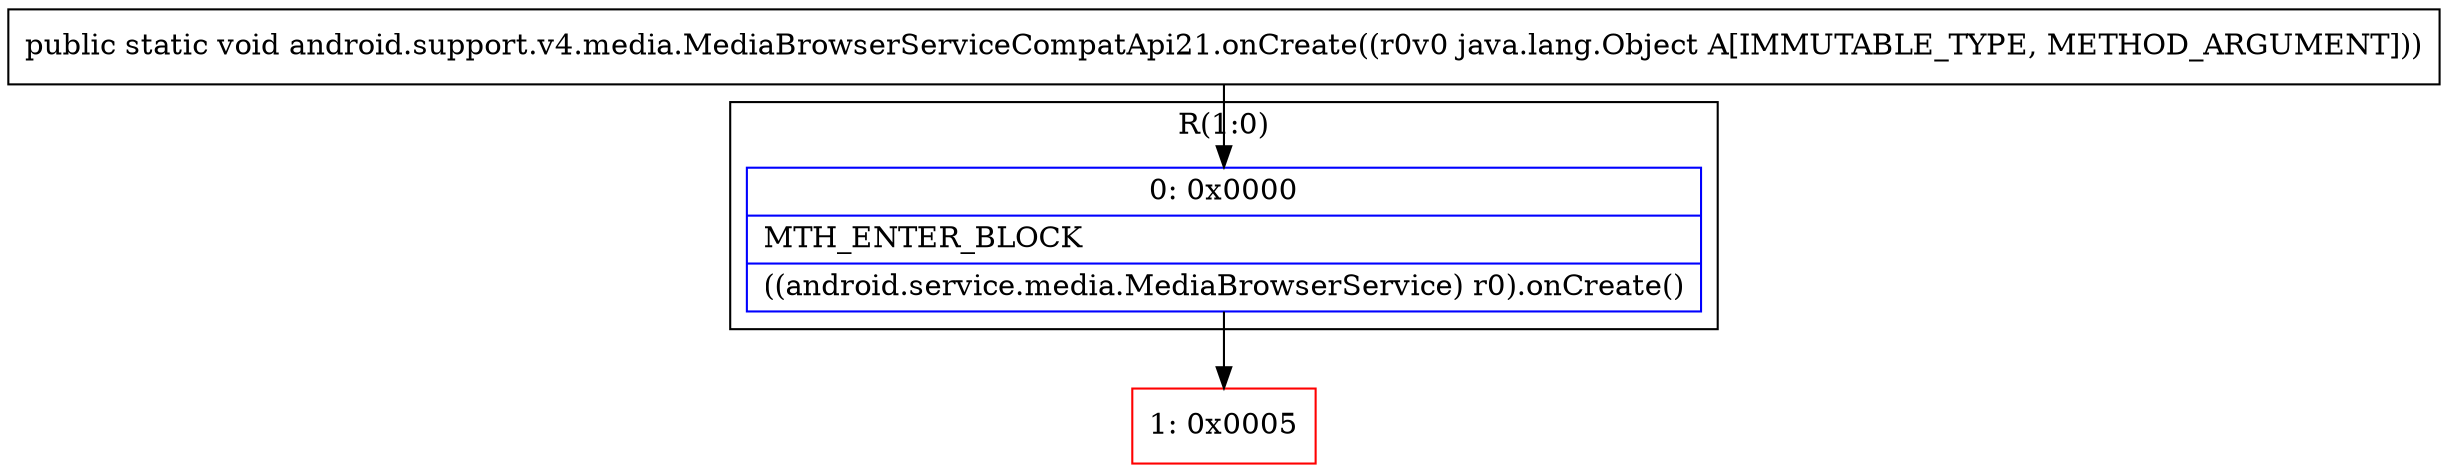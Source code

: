 digraph "CFG forandroid.support.v4.media.MediaBrowserServiceCompatApi21.onCreate(Ljava\/lang\/Object;)V" {
subgraph cluster_Region_1567900227 {
label = "R(1:0)";
node [shape=record,color=blue];
Node_0 [shape=record,label="{0\:\ 0x0000|MTH_ENTER_BLOCK\l|((android.service.media.MediaBrowserService) r0).onCreate()\l}"];
}
Node_1 [shape=record,color=red,label="{1\:\ 0x0005}"];
MethodNode[shape=record,label="{public static void android.support.v4.media.MediaBrowserServiceCompatApi21.onCreate((r0v0 java.lang.Object A[IMMUTABLE_TYPE, METHOD_ARGUMENT])) }"];
MethodNode -> Node_0;
Node_0 -> Node_1;
}

